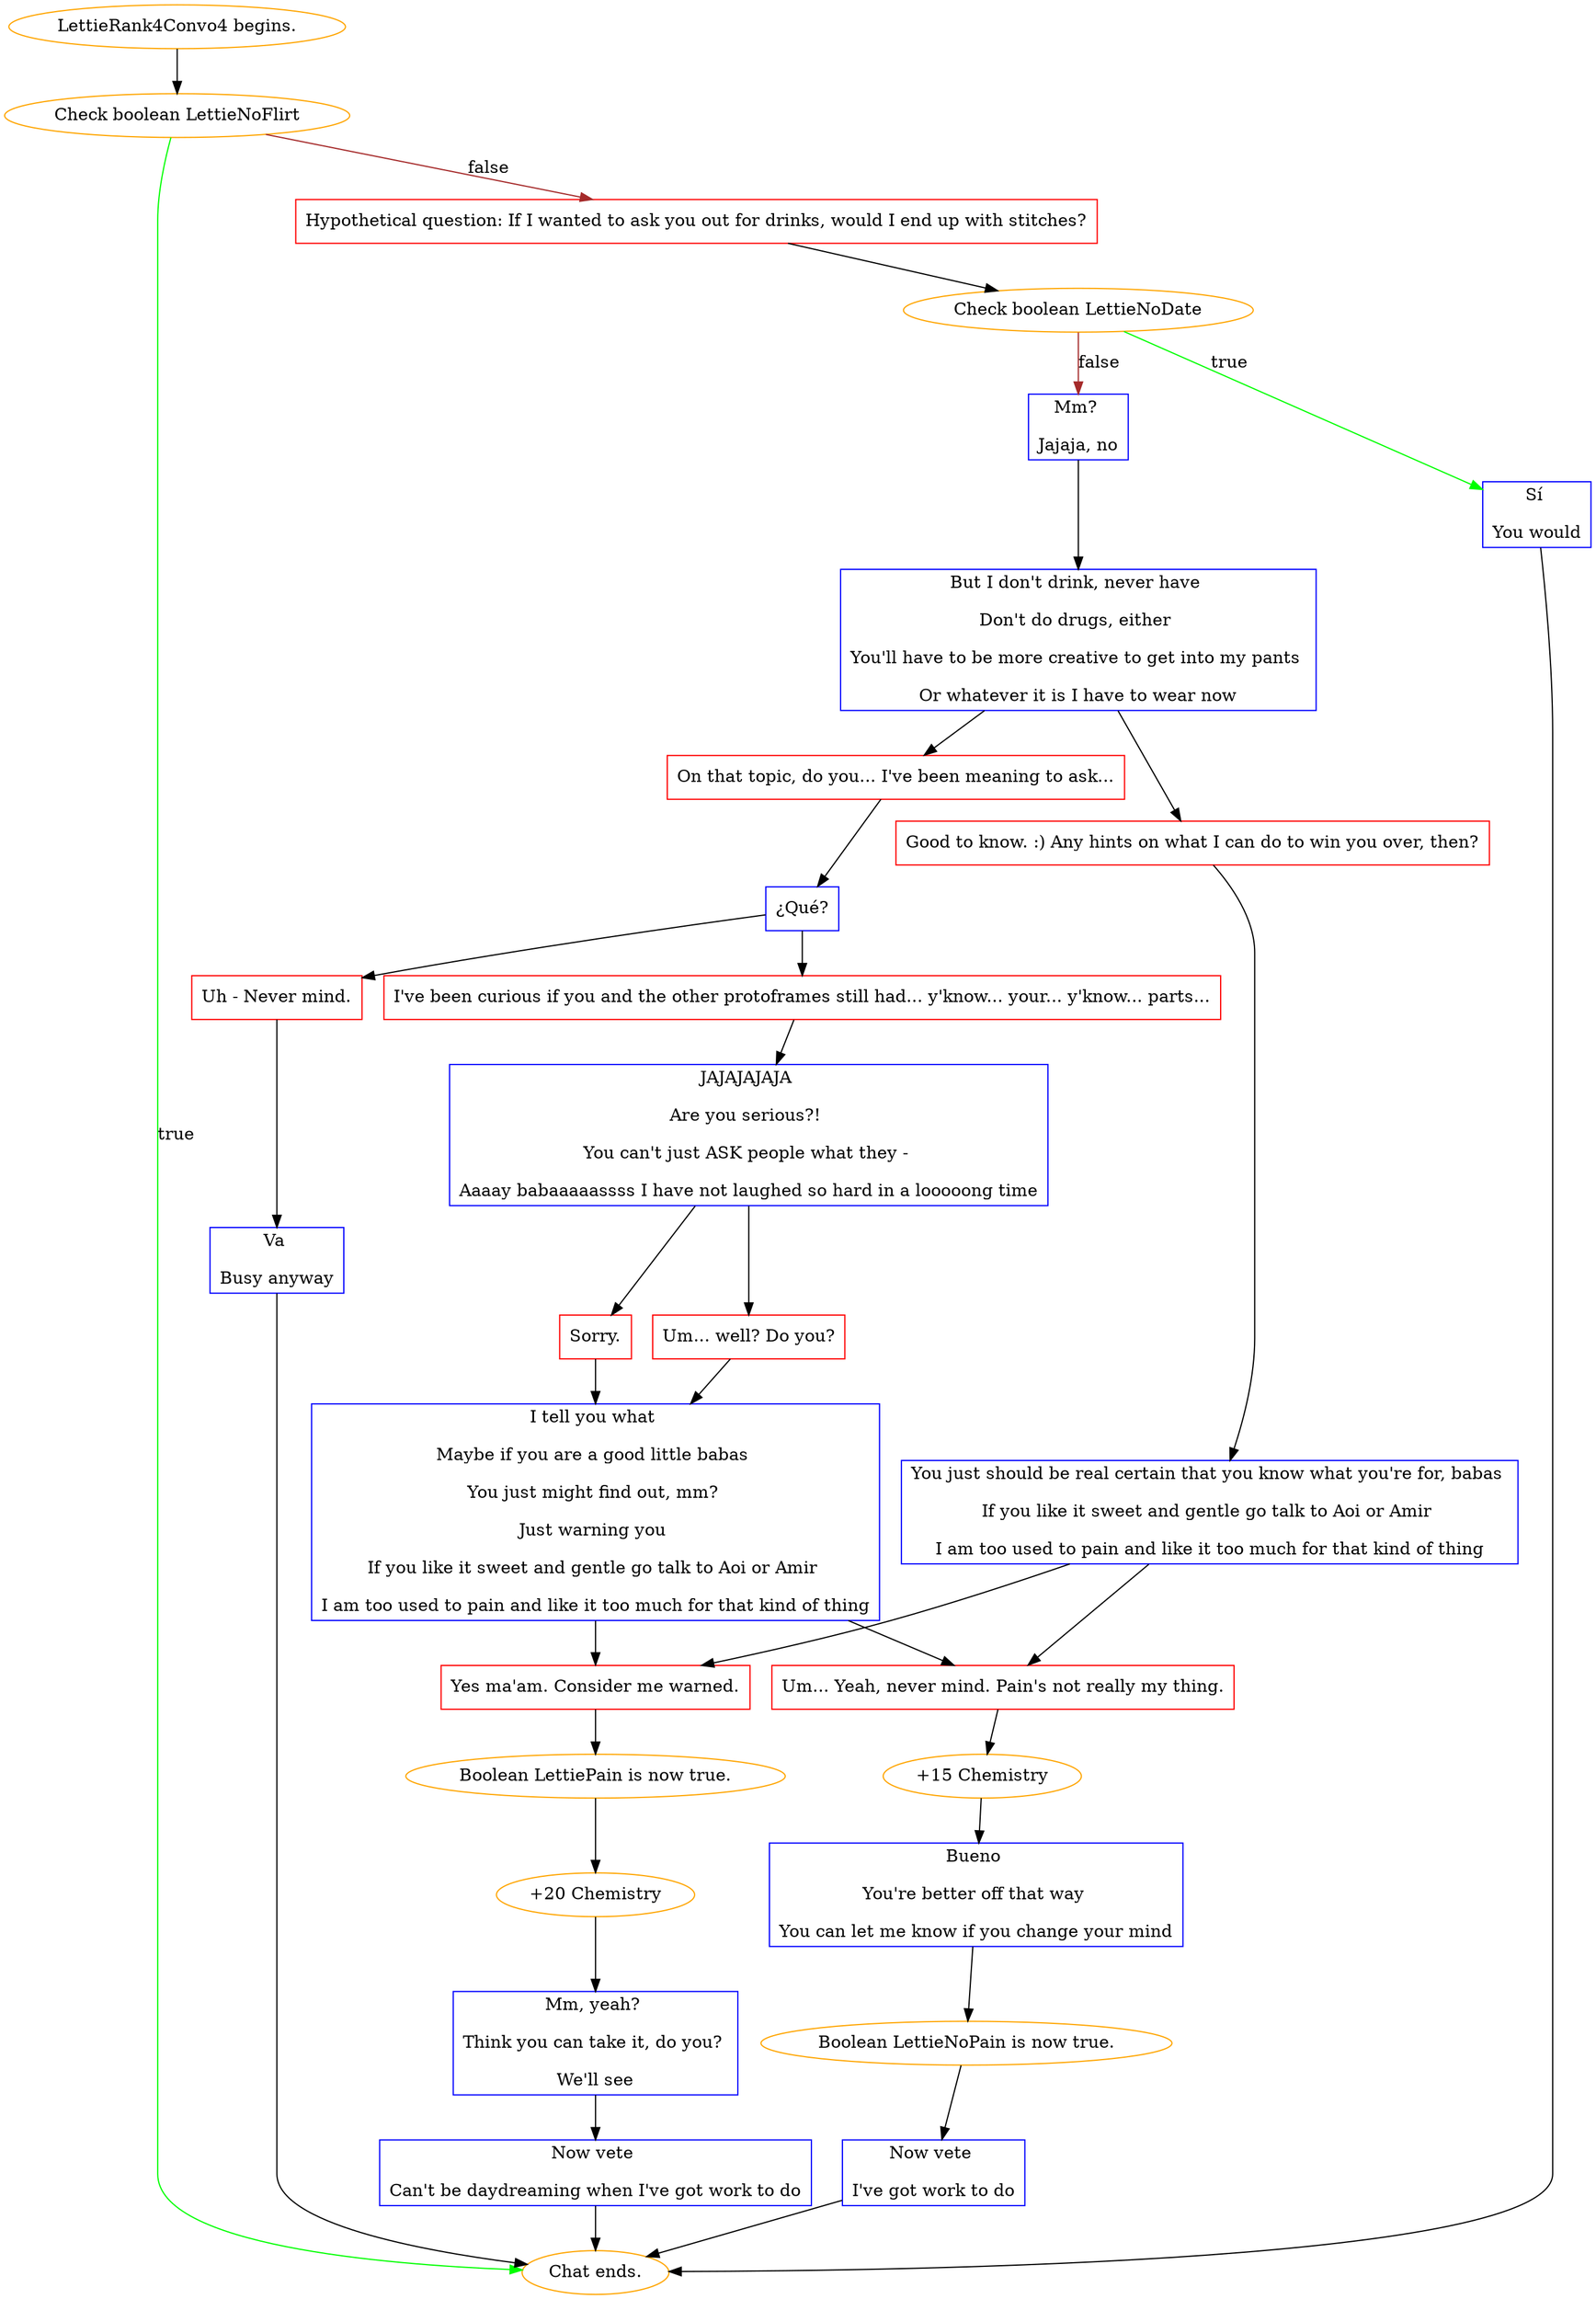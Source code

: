 digraph {
	"LettieRank4Convo4 begins." [color=orange];
		"LettieRank4Convo4 begins." -> 1204;
	1204 [label="Check boolean LettieNoFlirt",color=orange];
		1204 -> "Chat ends." [label=true,color=green];
		1204 -> 1206 [label=false,color=brown];
	"Chat ends." [color=orange];
	1206 [label="Hypothetical question: If I wanted to ask you out for drinks, would I end up with stitches?",shape=box,color=red];
		1206 -> 1207;
	1207 [label="Check boolean LettieNoDate",color=orange];
		1207 -> 1208 [label=true,color=green];
		1207 -> 1210 [label=false,color=brown];
	1208 [label="Sí 
You would",shape=box,color=blue];
		1208 -> "Chat ends.";
	1210 [label="Mm? 
Jajaja, no",shape=box,color=blue];
		1210 -> 1211;
	1211 [label="But I don't drink, never have 
Don't do drugs, either 
You'll have to be more creative to get into my pants 
Or whatever it is I have to wear now",shape=box,color=blue];
		1211 -> 1212;
		1211 -> 1213;
	1212 [label="Good to know. :) Any hints on what I can do to win you over, then?",shape=box,color=red];
		1212 -> 1215;
	1213 [label="On that topic, do you... I've been meaning to ask...",shape=box,color=red];
		1213 -> 1216;
	1215 [label="You just should be real certain that you know what you're for, babas 
If you like it sweet and gentle go talk to Aoi or Amir 
I am too used to pain and like it too much for that kind of thing",shape=box,color=blue];
		1215 -> 1225;
		1215 -> 1226;
	1216 [label="¿Qué?",shape=box,color=blue];
		1216 -> 1217;
		1216 -> 1218;
	1225 [label="Yes ma'am. Consider me warned.",shape=box,color=red];
		1225 -> "/EE/Types/Engine/SetBooleanDialogueNode:LettiePain:1231";
	1226 [label="Um... Yeah, never mind. Pain's not really my thing.",shape=box,color=red];
		1226 -> 1232;
	1217 [label="I've been curious if you and the other protoframes still had... y'know... your... y'know... parts...",shape=box,color=red];
		1217 -> 1219;
	1218 [label="Uh - Never mind.",shape=box,color=red];
		1218 -> 1220;
	"/EE/Types/Engine/SetBooleanDialogueNode:LettiePain:1231" [label="Boolean LettiePain is now true.",color=orange];
		"/EE/Types/Engine/SetBooleanDialogueNode:LettiePain:1231" -> 1231;
	1232 [label="+15 Chemistry",color=orange];
		1232 -> 1229;
	1219 [label="JAJAJAJAJA 
Are you serious?! 
You can't just ASK people what they - 
Aaaay babaaaaassss I have not laughed so hard in a looooong time",shape=box,color=blue];
		1219 -> 1222;
		1219 -> 1223;
	1220 [label="Va 
Busy anyway",shape=box,color=blue];
		1220 -> "Chat ends.";
	1231 [label="+20 Chemistry",color=orange];
		1231 -> 1230;
	1229 [label="Bueno 
You're better off that way 
You can let me know if you change your mind",shape=box,color=blue];
		1229 -> "/EE/Types/Engine/SetBooleanDialogueNode:LettieNoPain:1234";
	1222 [label="Sorry.",shape=box,color=red];
		1222 -> 1224;
	1223 [label="Um... well? Do you?",shape=box,color=red];
		1223 -> 1224;
	1230 [label="Mm, yeah? 
Think you can take it, do you? 
We'll see",shape=box,color=blue];
		1230 -> 1233;
	"/EE/Types/Engine/SetBooleanDialogueNode:LettieNoPain:1234" [label="Boolean LettieNoPain is now true.",color=orange];
		"/EE/Types/Engine/SetBooleanDialogueNode:LettieNoPain:1234" -> 1234;
	1224 [label="I tell you what 
Maybe if you are a good little babas 
You just might find out, mm? 
Just warning you 
If you like it sweet and gentle go talk to Aoi or Amir 
I am too used to pain and like it too much for that kind of thing",shape=box,color=blue];
		1224 -> 1225;
		1224 -> 1226;
	1233 [label="Now vete 
Can't be daydreaming when I've got work to do",shape=box,color=blue];
		1233 -> "Chat ends.";
	1234 [label="Now vete 
I've got work to do",shape=box,color=blue];
		1234 -> "Chat ends.";
}